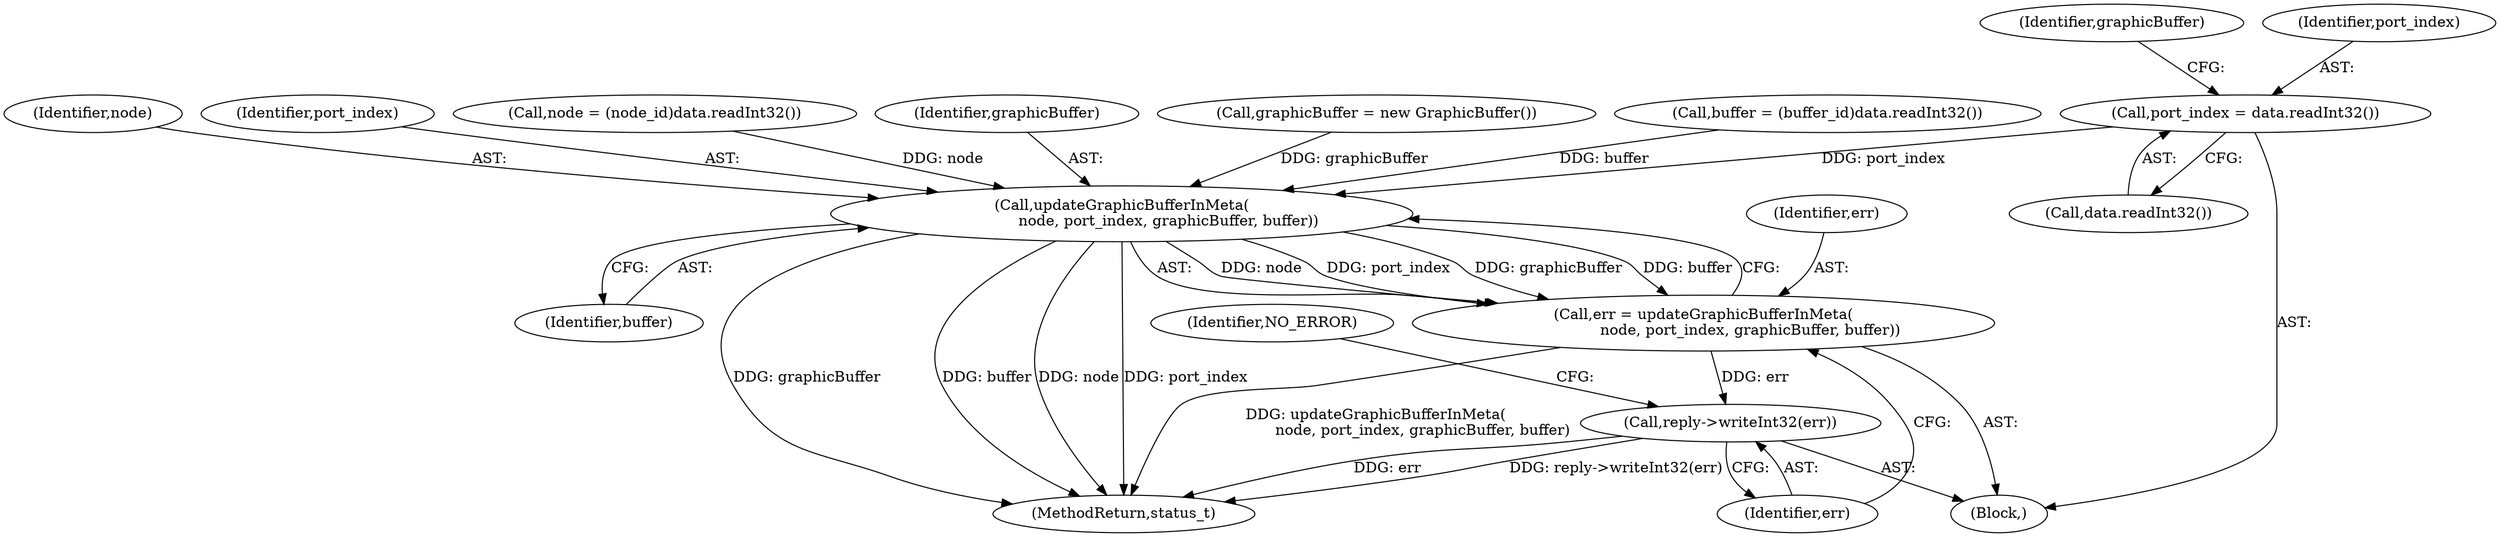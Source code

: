 digraph "0_Android_8d87321b704cb3f88e8cae668937d001fd63d5e3@API" {
"1000596" [label="(Call,port_index = data.readInt32())"];
"1000616" [label="(Call,updateGraphicBufferInMeta(\n                    node, port_index, graphicBuffer, buffer))"];
"1000614" [label="(Call,err = updateGraphicBufferInMeta(\n                    node, port_index, graphicBuffer, buffer))"];
"1000621" [label="(Call,reply->writeInt32(err))"];
"1000621" [label="(Call,reply->writeInt32(err))"];
"1001207" [label="(MethodReturn,status_t)"];
"1000598" [label="(Call,data.readInt32())"];
"1000584" [label="(Block,)"];
"1000601" [label="(Identifier,graphicBuffer)"];
"1000619" [label="(Identifier,graphicBuffer)"];
"1000600" [label="(Call,graphicBuffer = new GraphicBuffer())"];
"1000597" [label="(Identifier,port_index)"];
"1000615" [label="(Identifier,err)"];
"1000624" [label="(Identifier,NO_ERROR)"];
"1000596" [label="(Call,port_index = data.readInt32())"];
"1000608" [label="(Call,buffer = (buffer_id)data.readInt32())"];
"1000616" [label="(Call,updateGraphicBufferInMeta(\n                    node, port_index, graphicBuffer, buffer))"];
"1000614" [label="(Call,err = updateGraphicBufferInMeta(\n                    node, port_index, graphicBuffer, buffer))"];
"1000617" [label="(Identifier,node)"];
"1000618" [label="(Identifier,port_index)"];
"1000622" [label="(Identifier,err)"];
"1000590" [label="(Call,node = (node_id)data.readInt32())"];
"1000620" [label="(Identifier,buffer)"];
"1000596" -> "1000584"  [label="AST: "];
"1000596" -> "1000598"  [label="CFG: "];
"1000597" -> "1000596"  [label="AST: "];
"1000598" -> "1000596"  [label="AST: "];
"1000601" -> "1000596"  [label="CFG: "];
"1000596" -> "1000616"  [label="DDG: port_index"];
"1000616" -> "1000614"  [label="AST: "];
"1000616" -> "1000620"  [label="CFG: "];
"1000617" -> "1000616"  [label="AST: "];
"1000618" -> "1000616"  [label="AST: "];
"1000619" -> "1000616"  [label="AST: "];
"1000620" -> "1000616"  [label="AST: "];
"1000614" -> "1000616"  [label="CFG: "];
"1000616" -> "1001207"  [label="DDG: port_index"];
"1000616" -> "1001207"  [label="DDG: node"];
"1000616" -> "1001207"  [label="DDG: graphicBuffer"];
"1000616" -> "1001207"  [label="DDG: buffer"];
"1000616" -> "1000614"  [label="DDG: node"];
"1000616" -> "1000614"  [label="DDG: port_index"];
"1000616" -> "1000614"  [label="DDG: graphicBuffer"];
"1000616" -> "1000614"  [label="DDG: buffer"];
"1000590" -> "1000616"  [label="DDG: node"];
"1000600" -> "1000616"  [label="DDG: graphicBuffer"];
"1000608" -> "1000616"  [label="DDG: buffer"];
"1000614" -> "1000584"  [label="AST: "];
"1000615" -> "1000614"  [label="AST: "];
"1000622" -> "1000614"  [label="CFG: "];
"1000614" -> "1001207"  [label="DDG: updateGraphicBufferInMeta(\n                    node, port_index, graphicBuffer, buffer)"];
"1000614" -> "1000621"  [label="DDG: err"];
"1000621" -> "1000584"  [label="AST: "];
"1000621" -> "1000622"  [label="CFG: "];
"1000622" -> "1000621"  [label="AST: "];
"1000624" -> "1000621"  [label="CFG: "];
"1000621" -> "1001207"  [label="DDG: err"];
"1000621" -> "1001207"  [label="DDG: reply->writeInt32(err)"];
}
